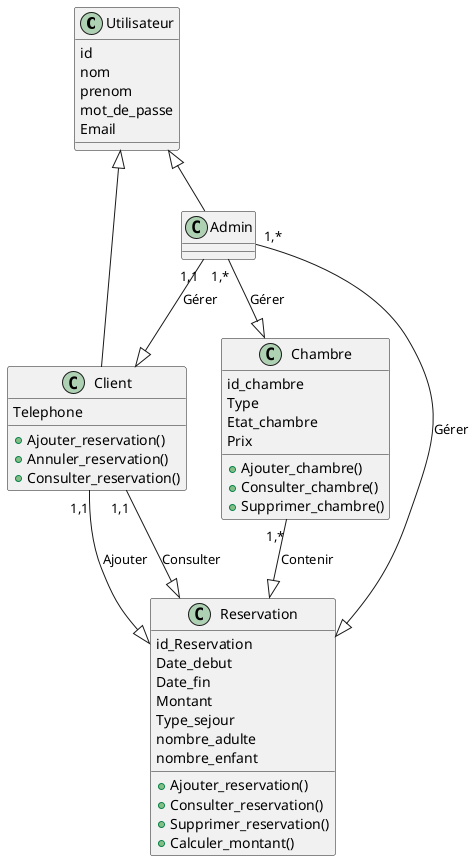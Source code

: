 @startuml

class Utilisateur {
    id
    nom
    prenom
    mot_de_passe
    Email
}

class Client {
    Telephone
    +Ajouter_reservation()
    +Annuler_reservation()
    +Consulter_reservation()
}

class Admin {
}

class Chambre {
    id_chambre
    Type
    Etat_chambre
    Prix
    +Ajouter_chambre()
    +Consulter_chambre()
    +Supprimer_chambre()
}

class Reservation {
    id_Reservation
    Date_debut
    Date_fin
    Montant
    Type_sejour
    nombre_adulte
    nombre_enfant
    +Ajouter_reservation()
    +Consulter_reservation()
    +Supprimer_reservation()
    +Calculer_montant()
}

Utilisateur <|-- Client
Utilisateur <|-- Admin
Client --|> Reservation : "1,1" Ajouter
Admin --|> Reservation : "1,*" Gérer
Client --|> Reservation : "1,1" Consulter
Admin --|> Client : "1,1" Gérer
Admin --|> Chambre : "1,*" Gérer
Chambre --|> Reservation : "1,*" Contenir

@enduml
